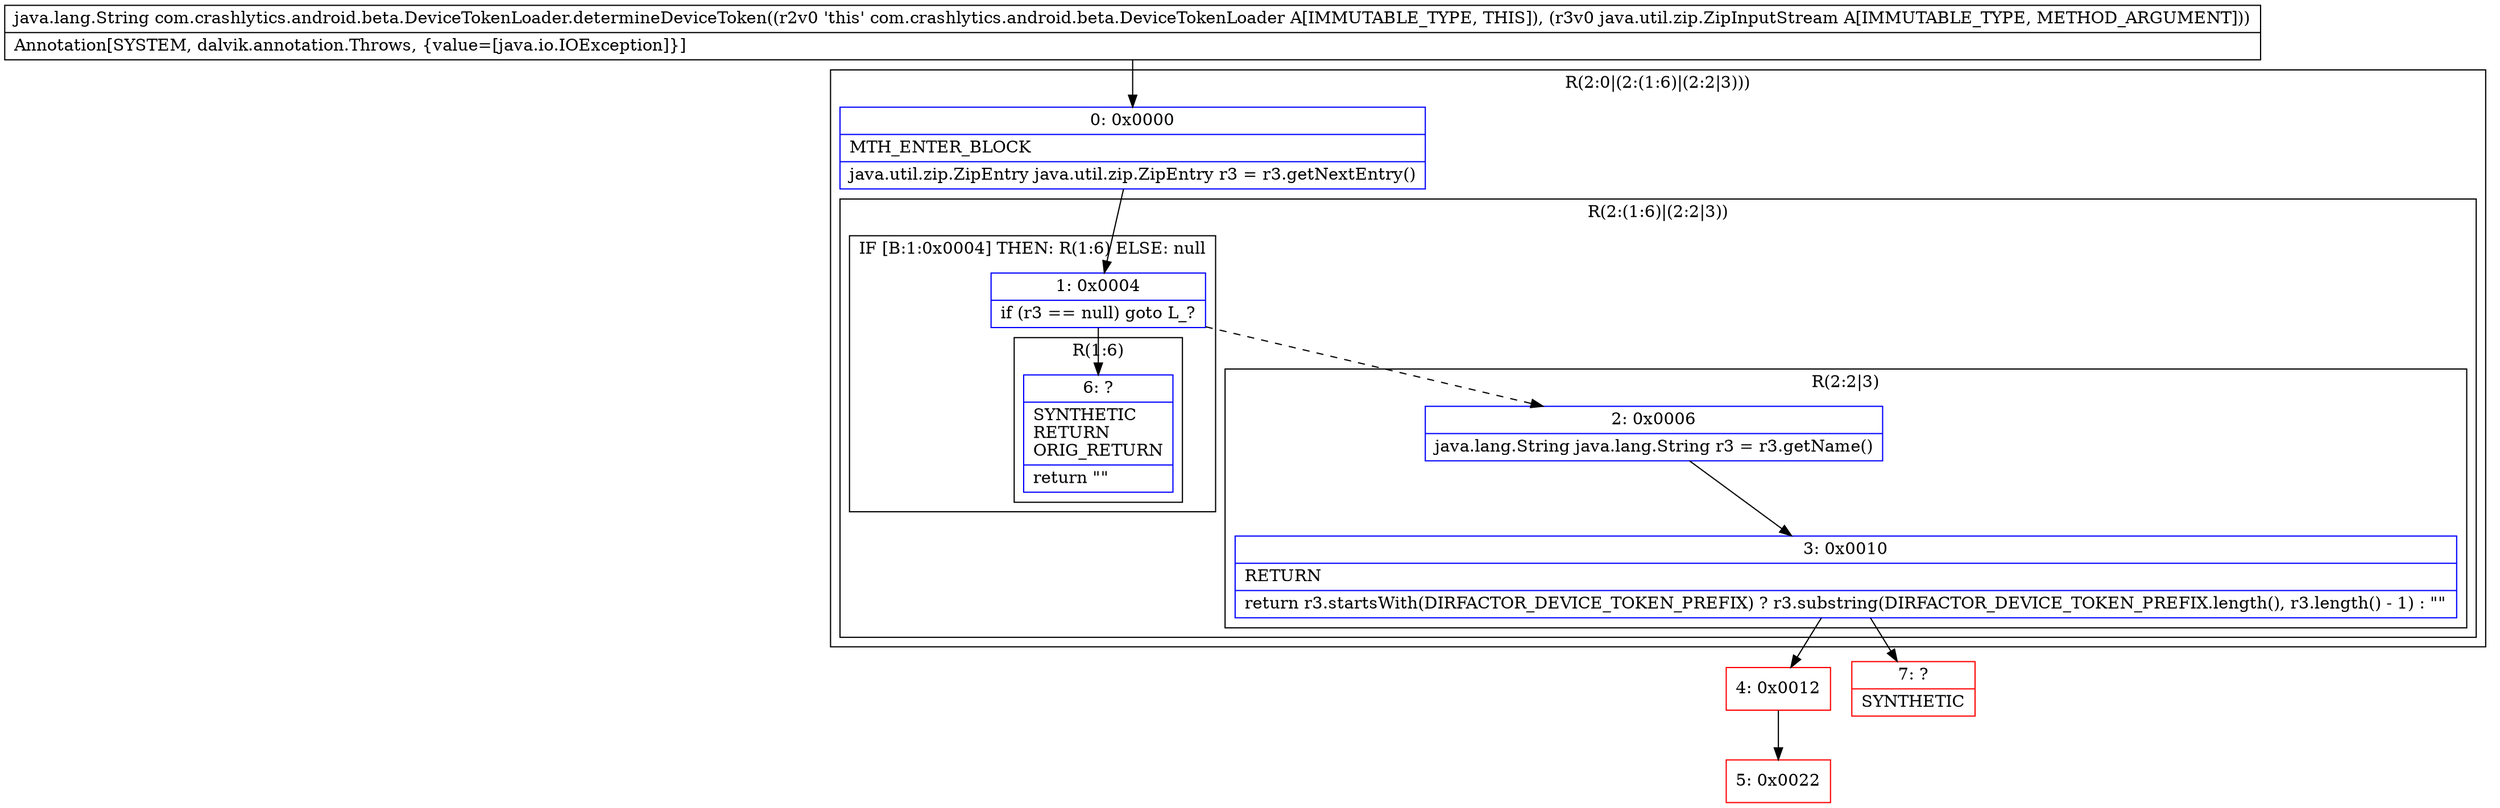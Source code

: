 digraph "CFG forcom.crashlytics.android.beta.DeviceTokenLoader.determineDeviceToken(Ljava\/util\/zip\/ZipInputStream;)Ljava\/lang\/String;" {
subgraph cluster_Region_619845195 {
label = "R(2:0|(2:(1:6)|(2:2|3)))";
node [shape=record,color=blue];
Node_0 [shape=record,label="{0\:\ 0x0000|MTH_ENTER_BLOCK\l|java.util.zip.ZipEntry java.util.zip.ZipEntry r3 = r3.getNextEntry()\l}"];
subgraph cluster_Region_1678886685 {
label = "R(2:(1:6)|(2:2|3))";
node [shape=record,color=blue];
subgraph cluster_IfRegion_1348636524 {
label = "IF [B:1:0x0004] THEN: R(1:6) ELSE: null";
node [shape=record,color=blue];
Node_1 [shape=record,label="{1\:\ 0x0004|if (r3 == null) goto L_?\l}"];
subgraph cluster_Region_32396922 {
label = "R(1:6)";
node [shape=record,color=blue];
Node_6 [shape=record,label="{6\:\ ?|SYNTHETIC\lRETURN\lORIG_RETURN\l|return \"\"\l}"];
}
}
subgraph cluster_Region_1565972268 {
label = "R(2:2|3)";
node [shape=record,color=blue];
Node_2 [shape=record,label="{2\:\ 0x0006|java.lang.String java.lang.String r3 = r3.getName()\l}"];
Node_3 [shape=record,label="{3\:\ 0x0010|RETURN\l|return r3.startsWith(DIRFACTOR_DEVICE_TOKEN_PREFIX) ? r3.substring(DIRFACTOR_DEVICE_TOKEN_PREFIX.length(), r3.length() \- 1) : \"\"\l}"];
}
}
}
Node_4 [shape=record,color=red,label="{4\:\ 0x0012}"];
Node_5 [shape=record,color=red,label="{5\:\ 0x0022}"];
Node_7 [shape=record,color=red,label="{7\:\ ?|SYNTHETIC\l}"];
MethodNode[shape=record,label="{java.lang.String com.crashlytics.android.beta.DeviceTokenLoader.determineDeviceToken((r2v0 'this' com.crashlytics.android.beta.DeviceTokenLoader A[IMMUTABLE_TYPE, THIS]), (r3v0 java.util.zip.ZipInputStream A[IMMUTABLE_TYPE, METHOD_ARGUMENT]))  | Annotation[SYSTEM, dalvik.annotation.Throws, \{value=[java.io.IOException]\}]\l}"];
MethodNode -> Node_0;
Node_0 -> Node_1;
Node_1 -> Node_2[style=dashed];
Node_1 -> Node_6;
Node_2 -> Node_3;
Node_3 -> Node_4;
Node_3 -> Node_7;
Node_4 -> Node_5;
}

